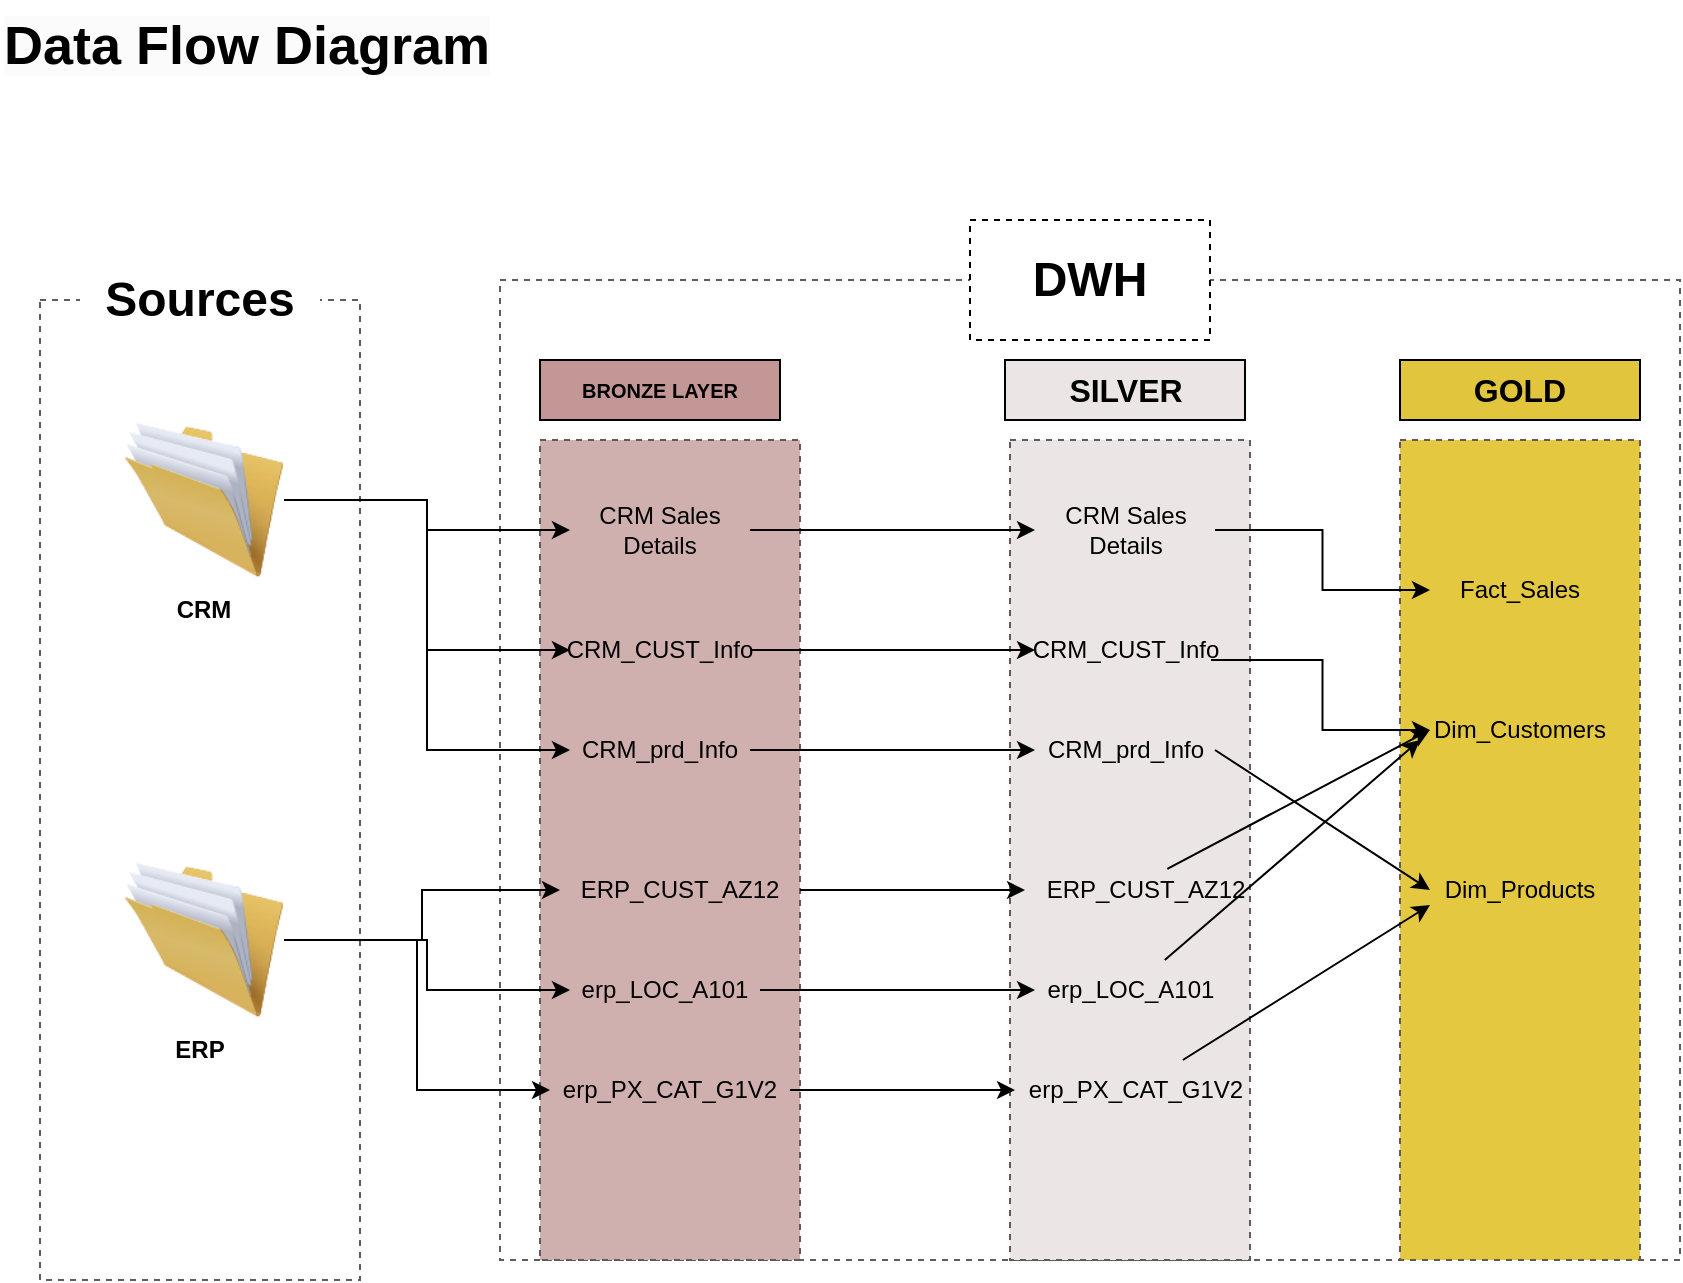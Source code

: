 <mxfile version="26.2.2">
  <diagram name="Page-1" id="pAOUHIZ48FbA4AjoXg71">
    <mxGraphModel dx="1430" dy="1107" grid="1" gridSize="10" guides="1" tooltips="1" connect="1" arrows="1" fold="1" page="0" pageScale="1" pageWidth="850" pageHeight="1100" background="none" math="0" shadow="0">
      <root>
        <mxCell id="0" />
        <mxCell id="1" parent="0" />
        <mxCell id="JhdC-7hi9hZoy1IBPFO8-2" value="&lt;div style=&quot;text-align: center;&quot;&gt;&lt;span style=&quot;font-size: 27px; background-color: rgb(251, 251, 251);&quot;&gt;&lt;b&gt;Data Flow Diagram&lt;/b&gt;&lt;/span&gt;&lt;/div&gt;" style="text;whiteSpace=wrap;html=1;" parent="1" vertex="1">
          <mxGeometry x="-280" y="-140" width="270" height="50" as="geometry" />
        </mxCell>
        <mxCell id="JhdC-7hi9hZoy1IBPFO8-3" value="" style="rounded=0;whiteSpace=wrap;html=1;strokeColor=light-dark(#635a5a, #ededed);fillColor=none;dashed=1;fontStyle=0" parent="1" vertex="1">
          <mxGeometry x="-260" y="10" width="160" height="490" as="geometry" />
        </mxCell>
        <mxCell id="JhdC-7hi9hZoy1IBPFO8-6" value="&lt;b&gt;&lt;font style=&quot;font-size: 24px;&quot;&gt;Sources&lt;/font&gt;&lt;/b&gt;" style="rounded=0;whiteSpace=wrap;html=1;strokeColor=none;fillColor=default;" parent="1" vertex="1">
          <mxGeometry x="-240" y="-20" width="120" height="60" as="geometry" />
        </mxCell>
        <mxCell id="JhdC-7hi9hZoy1IBPFO8-9" value="" style="rounded=0;whiteSpace=wrap;html=1;strokeColor=light-dark(#635a5a, #ededed);fillColor=none;dashed=1;" parent="1" vertex="1">
          <mxGeometry x="-30" width="590" height="490" as="geometry" />
        </mxCell>
        <mxCell id="JhdC-7hi9hZoy1IBPFO8-10" value="&lt;b&gt;&lt;font style=&quot;font-size: 24px;&quot;&gt;DWH&lt;/font&gt;&lt;/b&gt;" style="rounded=0;whiteSpace=wrap;html=1;strokeColor=default;fillColor=default;dashed=1;" parent="1" vertex="1">
          <mxGeometry x="205" y="-30" width="120" height="60" as="geometry" />
        </mxCell>
        <mxCell id="JhdC-7hi9hZoy1IBPFO8-15" value="" style="rounded=0;whiteSpace=wrap;html=1;strokeColor=light-dark(#635a5a, #ededed);fillColor=light-dark(#d0afaf, #EDEDED);dashed=1;" parent="1" vertex="1">
          <mxGeometry x="-10" y="80" width="130" height="410" as="geometry" />
        </mxCell>
        <mxCell id="JhdC-7hi9hZoy1IBPFO8-16" value="&lt;b&gt;&lt;font style=&quot;font-size: 10px;&quot;&gt;BRONZE LAYER&lt;/font&gt;&lt;/b&gt;" style="rounded=0;whiteSpace=wrap;html=1;strokeColor=default;fillColor=light-dark(#c49797, #ededed);gradientColor=none;" parent="1" vertex="1">
          <mxGeometry x="-10" y="40" width="120" height="30" as="geometry" />
        </mxCell>
        <mxCell id="JhdC-7hi9hZoy1IBPFO8-17" value="" style="rounded=0;whiteSpace=wrap;html=1;strokeColor=light-dark(#635a5a, #ededed);fillColor=light-dark(#ebe5e5, #EDEDED);dashed=1;" parent="1" vertex="1">
          <mxGeometry x="225" y="80" width="120" height="410" as="geometry" />
        </mxCell>
        <mxCell id="JhdC-7hi9hZoy1IBPFO8-18" value="&lt;b&gt;&lt;font style=&quot;font-size: 16px;&quot;&gt;SILVER&lt;/font&gt;&lt;/b&gt;" style="rounded=0;whiteSpace=wrap;html=1;strokeColor=default;fillColor=light-dark(#ebe5e5, #ededed);gradientColor=none;" parent="1" vertex="1">
          <mxGeometry x="222.5" y="40" width="120" height="30" as="geometry" />
        </mxCell>
        <mxCell id="JhdC-7hi9hZoy1IBPFO8-22" value="" style="rounded=0;whiteSpace=wrap;html=1;strokeColor=light-dark(#635a5a, #ededed);fillColor=light-dark(#e4c83f, #EDEDED);dashed=1;" parent="1" vertex="1">
          <mxGeometry x="420" y="80" width="120" height="410" as="geometry" />
        </mxCell>
        <mxCell id="JhdC-7hi9hZoy1IBPFO8-23" value="&lt;b&gt;&lt;font style=&quot;font-size: 16px;&quot;&gt;GOLD&lt;/font&gt;&lt;/b&gt;" style="rounded=0;whiteSpace=wrap;html=1;strokeColor=default;fillColor=light-dark(#e1c53d, #ededed);gradientColor=none;" parent="1" vertex="1">
          <mxGeometry x="420" y="40" width="120" height="30" as="geometry" />
        </mxCell>
        <mxCell id="ww5PUL1a3m5_AclfP4Gx-8" style="edgeStyle=orthogonalEdgeStyle;rounded=0;orthogonalLoop=1;jettySize=auto;html=1;exitX=1;exitY=0.5;exitDx=0;exitDy=0;entryX=0;entryY=0.5;entryDx=0;entryDy=0;" parent="1" source="ww5PUL1a3m5_AclfP4Gx-1" target="ww5PUL1a3m5_AclfP4Gx-5" edge="1">
          <mxGeometry relative="1" as="geometry" />
        </mxCell>
        <mxCell id="ww5PUL1a3m5_AclfP4Gx-9" style="edgeStyle=orthogonalEdgeStyle;rounded=0;orthogonalLoop=1;jettySize=auto;html=1;entryX=0;entryY=0.5;entryDx=0;entryDy=0;" parent="1" source="ww5PUL1a3m5_AclfP4Gx-1" target="ww5PUL1a3m5_AclfP4Gx-6" edge="1">
          <mxGeometry relative="1" as="geometry" />
        </mxCell>
        <mxCell id="ww5PUL1a3m5_AclfP4Gx-10" style="edgeStyle=orthogonalEdgeStyle;rounded=0;orthogonalLoop=1;jettySize=auto;html=1;entryX=0;entryY=0.5;entryDx=0;entryDy=0;" parent="1" source="ww5PUL1a3m5_AclfP4Gx-1" target="ww5PUL1a3m5_AclfP4Gx-7" edge="1">
          <mxGeometry relative="1" as="geometry" />
        </mxCell>
        <mxCell id="ww5PUL1a3m5_AclfP4Gx-1" value="" style="image;html=1;image=img/lib/clip_art/general/Full_Folder_128x128.png" parent="1" vertex="1">
          <mxGeometry x="-218" y="70" width="80" height="80" as="geometry" />
        </mxCell>
        <mxCell id="ww5PUL1a3m5_AclfP4Gx-14" style="edgeStyle=orthogonalEdgeStyle;rounded=0;orthogonalLoop=1;jettySize=auto;html=1;" parent="1" source="ww5PUL1a3m5_AclfP4Gx-2" target="ww5PUL1a3m5_AclfP4Gx-11" edge="1">
          <mxGeometry relative="1" as="geometry" />
        </mxCell>
        <mxCell id="ww5PUL1a3m5_AclfP4Gx-15" style="edgeStyle=orthogonalEdgeStyle;rounded=0;orthogonalLoop=1;jettySize=auto;html=1;" parent="1" source="ww5PUL1a3m5_AclfP4Gx-2" target="ww5PUL1a3m5_AclfP4Gx-12" edge="1">
          <mxGeometry relative="1" as="geometry" />
        </mxCell>
        <mxCell id="ww5PUL1a3m5_AclfP4Gx-19" style="edgeStyle=orthogonalEdgeStyle;rounded=0;orthogonalLoop=1;jettySize=auto;html=1;entryX=0;entryY=0.5;entryDx=0;entryDy=0;" parent="1" source="ww5PUL1a3m5_AclfP4Gx-2" target="ww5PUL1a3m5_AclfP4Gx-13" edge="1">
          <mxGeometry relative="1" as="geometry" />
        </mxCell>
        <mxCell id="ww5PUL1a3m5_AclfP4Gx-2" value="" style="image;html=1;image=img/lib/clip_art/general/Full_Folder_128x128.png" parent="1" vertex="1">
          <mxGeometry x="-218" y="290" width="80" height="80" as="geometry" />
        </mxCell>
        <mxCell id="ww5PUL1a3m5_AclfP4Gx-3" value="&lt;b&gt;CRM&lt;/b&gt;" style="text;html=1;align=center;verticalAlign=middle;whiteSpace=wrap;rounded=0;" parent="1" vertex="1">
          <mxGeometry x="-208" y="150" width="60" height="30" as="geometry" />
        </mxCell>
        <mxCell id="ww5PUL1a3m5_AclfP4Gx-4" value="&lt;b&gt;ERP&lt;/b&gt;" style="text;html=1;align=center;verticalAlign=middle;whiteSpace=wrap;rounded=0;" parent="1" vertex="1">
          <mxGeometry x="-210" y="370" width="60" height="30" as="geometry" />
        </mxCell>
        <mxCell id="8xHjgurZrwTv-GAzGnKs-7" style="edgeStyle=orthogonalEdgeStyle;rounded=0;orthogonalLoop=1;jettySize=auto;html=1;" parent="1" source="ww5PUL1a3m5_AclfP4Gx-5" target="8xHjgurZrwTv-GAzGnKs-1" edge="1">
          <mxGeometry relative="1" as="geometry" />
        </mxCell>
        <mxCell id="ww5PUL1a3m5_AclfP4Gx-5" value="CRM Sales Details" style="text;html=1;align=center;verticalAlign=middle;whiteSpace=wrap;rounded=0;" parent="1" vertex="1">
          <mxGeometry x="5" y="110" width="90" height="30" as="geometry" />
        </mxCell>
        <mxCell id="8xHjgurZrwTv-GAzGnKs-8" style="edgeStyle=orthogonalEdgeStyle;rounded=0;orthogonalLoop=1;jettySize=auto;html=1;entryX=0;entryY=0.5;entryDx=0;entryDy=0;" parent="1" source="ww5PUL1a3m5_AclfP4Gx-6" target="8xHjgurZrwTv-GAzGnKs-2" edge="1">
          <mxGeometry relative="1" as="geometry" />
        </mxCell>
        <mxCell id="ww5PUL1a3m5_AclfP4Gx-6" value="CRM_CUST_Info" style="text;html=1;align=center;verticalAlign=middle;whiteSpace=wrap;rounded=0;" parent="1" vertex="1">
          <mxGeometry x="5" y="170" width="90" height="30" as="geometry" />
        </mxCell>
        <mxCell id="8xHjgurZrwTv-GAzGnKs-9" style="edgeStyle=orthogonalEdgeStyle;rounded=0;orthogonalLoop=1;jettySize=auto;html=1;entryX=0;entryY=0.5;entryDx=0;entryDy=0;" parent="1" source="ww5PUL1a3m5_AclfP4Gx-7" target="8xHjgurZrwTv-GAzGnKs-3" edge="1">
          <mxGeometry relative="1" as="geometry" />
        </mxCell>
        <mxCell id="ww5PUL1a3m5_AclfP4Gx-7" value="CRM_prd_Info" style="text;html=1;align=center;verticalAlign=middle;whiteSpace=wrap;rounded=0;" parent="1" vertex="1">
          <mxGeometry x="5" y="220" width="90" height="30" as="geometry" />
        </mxCell>
        <mxCell id="8xHjgurZrwTv-GAzGnKs-10" style="edgeStyle=orthogonalEdgeStyle;rounded=0;orthogonalLoop=1;jettySize=auto;html=1;" parent="1" source="ww5PUL1a3m5_AclfP4Gx-11" target="8xHjgurZrwTv-GAzGnKs-4" edge="1">
          <mxGeometry relative="1" as="geometry" />
        </mxCell>
        <mxCell id="ww5PUL1a3m5_AclfP4Gx-11" value="ERP_CUST_AZ12" style="text;html=1;align=center;verticalAlign=middle;whiteSpace=wrap;rounded=0;" parent="1" vertex="1">
          <mxGeometry y="290" width="120" height="30" as="geometry" />
        </mxCell>
        <mxCell id="8xHjgurZrwTv-GAzGnKs-11" style="edgeStyle=orthogonalEdgeStyle;rounded=0;orthogonalLoop=1;jettySize=auto;html=1;" parent="1" source="ww5PUL1a3m5_AclfP4Gx-12" target="8xHjgurZrwTv-GAzGnKs-5" edge="1">
          <mxGeometry relative="1" as="geometry" />
        </mxCell>
        <mxCell id="ww5PUL1a3m5_AclfP4Gx-12" value="erp_LOC_A101" style="text;html=1;align=center;verticalAlign=middle;whiteSpace=wrap;rounded=0;" parent="1" vertex="1">
          <mxGeometry x="5" y="340" width="95" height="30" as="geometry" />
        </mxCell>
        <mxCell id="8xHjgurZrwTv-GAzGnKs-12" style="edgeStyle=orthogonalEdgeStyle;rounded=0;orthogonalLoop=1;jettySize=auto;html=1;" parent="1" source="ww5PUL1a3m5_AclfP4Gx-13" target="8xHjgurZrwTv-GAzGnKs-6" edge="1">
          <mxGeometry relative="1" as="geometry" />
        </mxCell>
        <mxCell id="ww5PUL1a3m5_AclfP4Gx-13" value="erp_PX_CAT_G1V2" style="text;html=1;align=center;verticalAlign=middle;whiteSpace=wrap;rounded=0;" parent="1" vertex="1">
          <mxGeometry x="-5" y="390" width="120" height="30" as="geometry" />
        </mxCell>
        <mxCell id="8xHjgurZrwTv-GAzGnKs-1" value="CRM Sales Details" style="text;html=1;align=center;verticalAlign=middle;whiteSpace=wrap;rounded=0;" parent="1" vertex="1">
          <mxGeometry x="237.5" y="110" width="90" height="30" as="geometry" />
        </mxCell>
        <mxCell id="8xHjgurZrwTv-GAzGnKs-2" value="CRM_CUST_Info" style="text;html=1;align=center;verticalAlign=middle;whiteSpace=wrap;rounded=0;" parent="1" vertex="1">
          <mxGeometry x="237.5" y="170" width="90" height="30" as="geometry" />
        </mxCell>
        <mxCell id="8xHjgurZrwTv-GAzGnKs-3" value="CRM_prd_Info" style="text;html=1;align=center;verticalAlign=middle;whiteSpace=wrap;rounded=0;" parent="1" vertex="1">
          <mxGeometry x="237.5" y="220" width="90" height="30" as="geometry" />
        </mxCell>
        <mxCell id="8xHjgurZrwTv-GAzGnKs-4" value="ERP_CUST_AZ12" style="text;html=1;align=center;verticalAlign=middle;whiteSpace=wrap;rounded=0;" parent="1" vertex="1">
          <mxGeometry x="232.5" y="290" width="120" height="30" as="geometry" />
        </mxCell>
        <mxCell id="8xHjgurZrwTv-GAzGnKs-5" value="erp_LOC_A101" style="text;html=1;align=center;verticalAlign=middle;whiteSpace=wrap;rounded=0;" parent="1" vertex="1">
          <mxGeometry x="237.5" y="340" width="95" height="30" as="geometry" />
        </mxCell>
        <mxCell id="8xHjgurZrwTv-GAzGnKs-6" value="erp_PX_CAT_G1V2" style="text;html=1;align=center;verticalAlign=middle;whiteSpace=wrap;rounded=0;" parent="1" vertex="1">
          <mxGeometry x="227.5" y="390" width="120" height="30" as="geometry" />
        </mxCell>
        <mxCell id="-_wEzNVKVBM0D52ulNgG-1" value="Fact_Sales" style="text;html=1;align=center;verticalAlign=middle;whiteSpace=wrap;rounded=0;" parent="1" vertex="1">
          <mxGeometry x="435" y="140" width="90" height="30" as="geometry" />
        </mxCell>
        <mxCell id="-_wEzNVKVBM0D52ulNgG-2" value="Dim_Customers" style="text;html=1;align=center;verticalAlign=middle;whiteSpace=wrap;rounded=0;" parent="1" vertex="1">
          <mxGeometry x="435" y="210" width="90" height="30" as="geometry" />
        </mxCell>
        <mxCell id="-_wEzNVKVBM0D52ulNgG-3" value="Dim_Products" style="text;html=1;align=center;verticalAlign=middle;whiteSpace=wrap;rounded=0;" parent="1" vertex="1">
          <mxGeometry x="435" y="290" width="90" height="30" as="geometry" />
        </mxCell>
        <mxCell id="-_wEzNVKVBM0D52ulNgG-4" style="edgeStyle=orthogonalEdgeStyle;rounded=0;orthogonalLoop=1;jettySize=auto;html=1;exitX=1;exitY=0.5;exitDx=0;exitDy=0;" parent="1" source="8xHjgurZrwTv-GAzGnKs-1" target="-_wEzNVKVBM0D52ulNgG-1" edge="1">
          <mxGeometry relative="1" as="geometry">
            <mxPoint x="420" y="-40" as="sourcePoint" />
            <mxPoint x="563" y="-40" as="targetPoint" />
          </mxGeometry>
        </mxCell>
        <mxCell id="-_wEzNVKVBM0D52ulNgG-5" style="edgeStyle=orthogonalEdgeStyle;rounded=0;orthogonalLoop=1;jettySize=auto;html=1;exitX=0.978;exitY=0.667;exitDx=0;exitDy=0;exitPerimeter=0;entryX=0;entryY=0.5;entryDx=0;entryDy=0;" parent="1" source="8xHjgurZrwTv-GAzGnKs-2" target="-_wEzNVKVBM0D52ulNgG-2" edge="1">
          <mxGeometry relative="1" as="geometry">
            <mxPoint x="325.5" y="180" as="sourcePoint" />
            <mxPoint x="432.5" y="210" as="targetPoint" />
          </mxGeometry>
        </mxCell>
        <mxCell id="-_wEzNVKVBM0D52ulNgG-6" value="" style="endArrow=classic;html=1;rounded=0;exitX=1;exitY=0.5;exitDx=0;exitDy=0;entryX=0;entryY=0.5;entryDx=0;entryDy=0;" parent="1" source="8xHjgurZrwTv-GAzGnKs-3" target="-_wEzNVKVBM0D52ulNgG-3" edge="1">
          <mxGeometry width="50" height="50" relative="1" as="geometry">
            <mxPoint x="345" y="250" as="sourcePoint" />
            <mxPoint x="575" y="570" as="targetPoint" />
          </mxGeometry>
        </mxCell>
        <mxCell id="-_wEzNVKVBM0D52ulNgG-9" value="" style="endArrow=classic;html=1;rounded=0;entryX=0;entryY=0.5;entryDx=0;entryDy=0;exitX=0.593;exitY=0.147;exitDx=0;exitDy=0;exitPerimeter=0;" parent="1" source="8xHjgurZrwTv-GAzGnKs-4" target="-_wEzNVKVBM0D52ulNgG-2" edge="1">
          <mxGeometry width="50" height="50" relative="1" as="geometry">
            <mxPoint x="343" y="295" as="sourcePoint" />
            <mxPoint x="450" y="365" as="targetPoint" />
          </mxGeometry>
        </mxCell>
        <mxCell id="-_wEzNVKVBM0D52ulNgG-10" value="" style="endArrow=classic;html=1;rounded=0;" parent="1" source="8xHjgurZrwTv-GAzGnKs-5" edge="1">
          <mxGeometry width="50" height="50" relative="1" as="geometry">
            <mxPoint x="310.34" y="389" as="sourcePoint" />
            <mxPoint x="430" y="230" as="targetPoint" />
          </mxGeometry>
        </mxCell>
        <mxCell id="-_wEzNVKVBM0D52ulNgG-11" value="" style="endArrow=classic;html=1;rounded=0;entryX=0;entryY=0.75;entryDx=0;entryDy=0;" parent="1" source="8xHjgurZrwTv-GAzGnKs-6" target="-_wEzNVKVBM0D52ulNgG-3" edge="1">
          <mxGeometry width="50" height="50" relative="1" as="geometry">
            <mxPoint x="324.6" y="400" as="sourcePoint" />
            <mxPoint x="452.6" y="290" as="targetPoint" />
          </mxGeometry>
        </mxCell>
      </root>
    </mxGraphModel>
  </diagram>
</mxfile>
